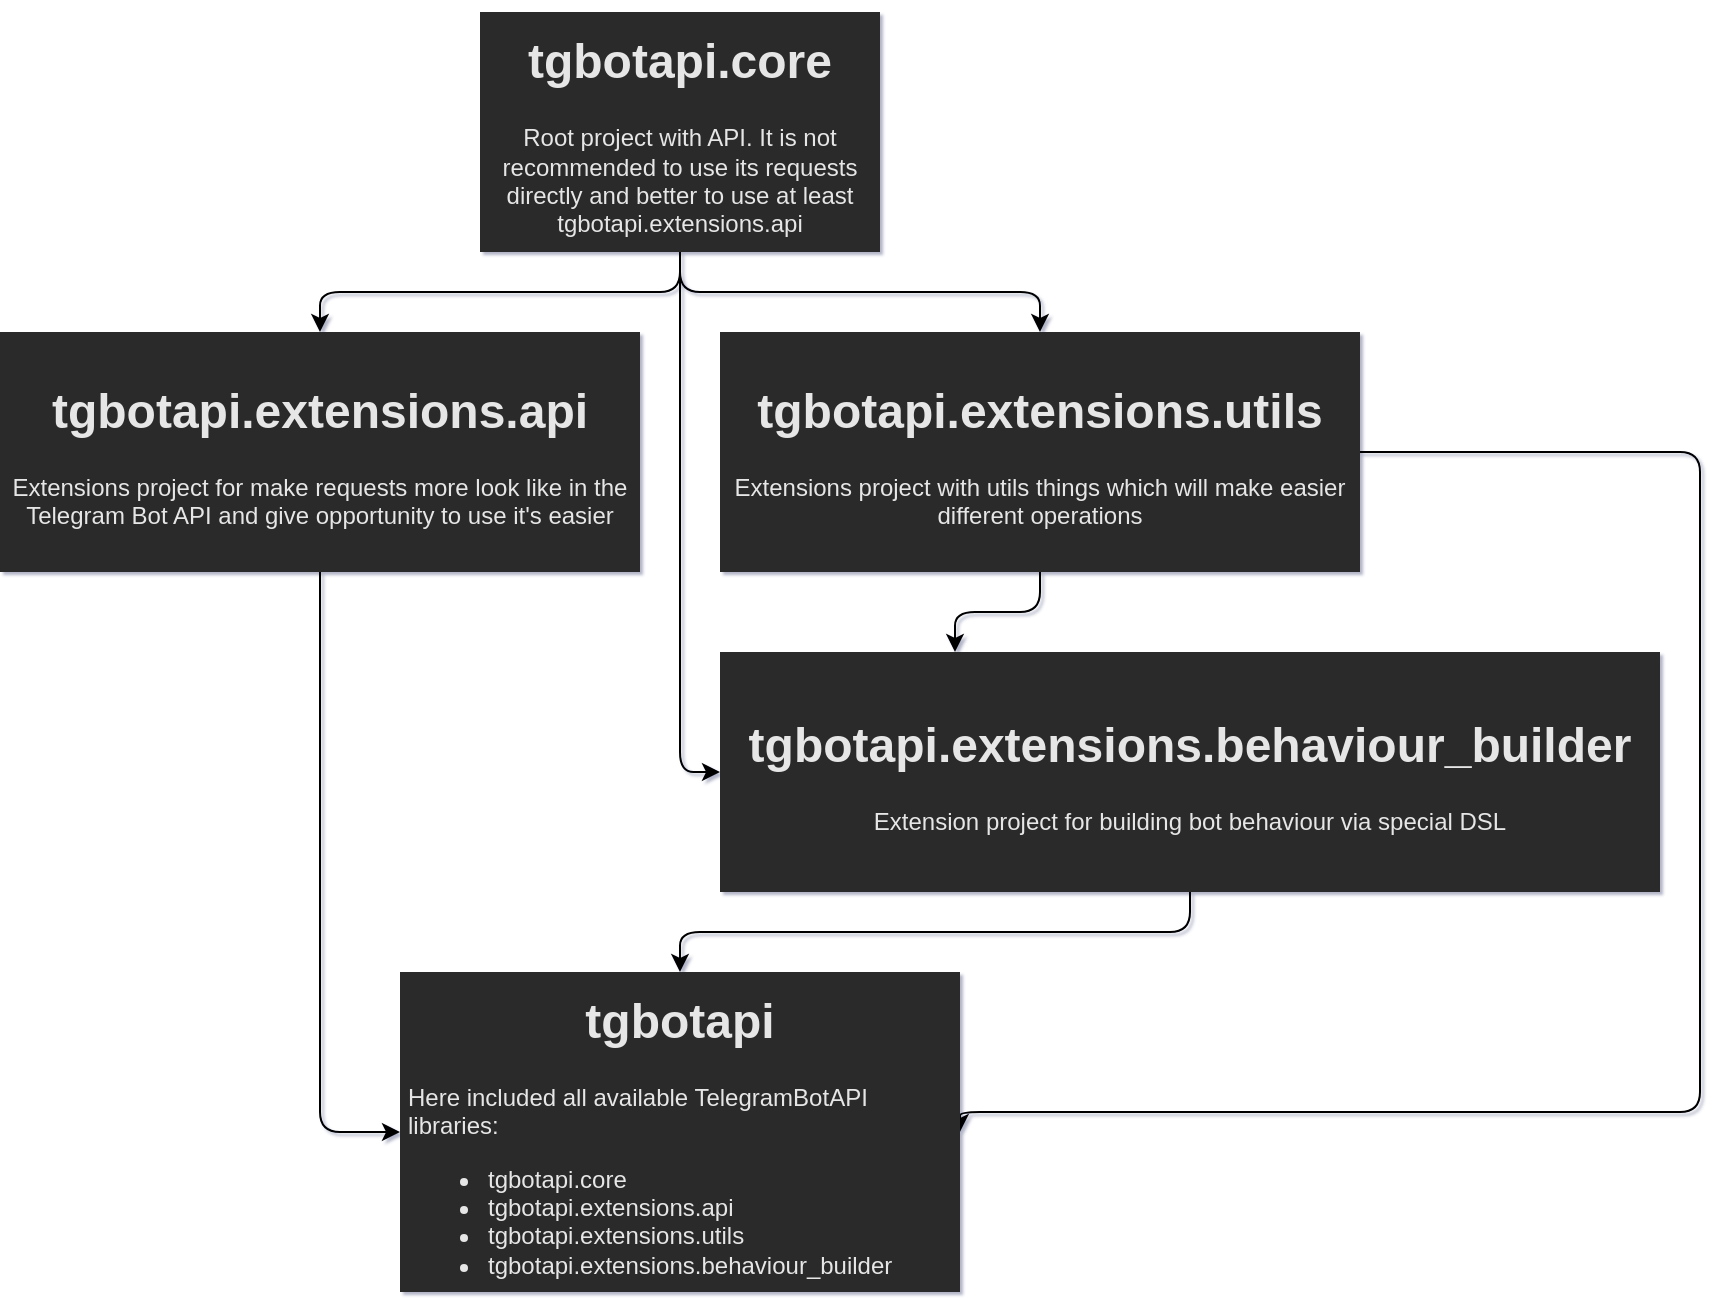 <mxfile version="14.7.4" type="embed"><diagram id="52__hkWDA9-3YNXNIhpc" name="Framework structure"><mxGraphModel dx="1020" dy="756" grid="1" gridSize="10" guides="1" tooltips="1" connect="1" arrows="1" fold="1" page="1" pageScale="1" pageWidth="850" pageHeight="1100" math="0" shadow="1"><root><mxCell id="0"/><mxCell id="1" parent="0"/><mxCell id="56" style="edgeStyle=orthogonalEdgeStyle;orthogonalLoop=1;jettySize=auto;html=1;entryX=0;entryY=0.5;entryDx=0;entryDy=0;" edge="1" parent="1" source="47" target="55"><mxGeometry relative="1" as="geometry"/></mxCell><mxCell id="47" value="&lt;h1&gt;&lt;span style=&quot;text-align: left&quot;&gt;&lt;span style=&quot;line-height: 28.8px&quot;&gt;&lt;b style=&quot;font-size: 24px&quot;&gt;tgbotapi.extensions.api&lt;/b&gt;&lt;/span&gt;&lt;/span&gt;&lt;/h1&gt;&lt;p&gt;&lt;span style=&quot;text-align: left&quot;&gt;Extensions project for make requests more look like in the Telegram Bot API and give opportunity to use it's easier&lt;/span&gt;&lt;/p&gt;" style="text;html=1;align=center;verticalAlign=middle;shadow=0;glass=0;spacing=5;whiteSpace=wrap;fillColor=#2a2a2a;fontColor=#E6E6E6;" vertex="1" parent="1"><mxGeometry y="200" width="320" height="120" as="geometry"/></mxCell><mxCell id="50" style="edgeStyle=orthogonalEdgeStyle;orthogonalLoop=1;jettySize=auto;html=1;entryX=0.5;entryY=0;entryDx=0;entryDy=0;" edge="1" parent="1" source="48" target="47"><mxGeometry relative="1" as="geometry"/></mxCell><mxCell id="51" style="edgeStyle=orthogonalEdgeStyle;orthogonalLoop=1;jettySize=auto;html=1;entryX=0.5;entryY=0;entryDx=0;entryDy=0;" edge="1" parent="1" source="48" target="49"><mxGeometry relative="1" as="geometry"/></mxCell><mxCell id="54" style="edgeStyle=orthogonalEdgeStyle;orthogonalLoop=1;jettySize=auto;html=1;entryX=0;entryY=0.5;entryDx=0;entryDy=0;" edge="1" parent="1" source="48" target="52"><mxGeometry relative="1" as="geometry"/></mxCell><mxCell id="48" value="&lt;p style=&quot;line-height: 140%&quot;&gt;&lt;/p&gt;&lt;h1&gt;&lt;span style=&quot;font-size: 24px&quot;&gt;&lt;b&gt;tgbotapi.core&lt;/b&gt;&lt;/span&gt;&lt;/h1&gt;&lt;p&gt;&lt;span style=&quot;font-size: 12px ; font-weight: normal&quot;&gt;Root project with API. It is not recommended to use its requests directly and better to use at least tgbotapi.extensions.api&lt;/span&gt;&lt;/p&gt;&lt;p&gt;&lt;/p&gt;" style="text;html=1;align=center;verticalAlign=middle;shadow=0;glass=0;spacing=5;whiteSpace=wrap;fillColor=#2a2a2a;fontColor=#E6E6E6;" vertex="1" parent="1"><mxGeometry x="240" y="40" width="200" height="120" as="geometry"/></mxCell><mxCell id="53" style="edgeStyle=orthogonalEdgeStyle;orthogonalLoop=1;jettySize=auto;html=1;entryX=0.25;entryY=0;entryDx=0;entryDy=0;" edge="1" parent="1" source="49" target="52"><mxGeometry relative="1" as="geometry"/></mxCell><mxCell id="58" style="edgeStyle=orthogonalEdgeStyle;orthogonalLoop=1;jettySize=auto;html=1;entryX=1;entryY=0.5;entryDx=0;entryDy=0;" edge="1" parent="1" source="49" target="55"><mxGeometry relative="1" as="geometry"><Array as="points"><mxPoint x="850" y="260"/><mxPoint x="850" y="590"/></Array></mxGeometry></mxCell><mxCell id="49" value="&lt;h1&gt;&lt;span style=&quot;text-align: left&quot;&gt;&lt;span style=&quot;line-height: 28.8px&quot;&gt;&lt;b style=&quot;font-size: 24px&quot;&gt;tgbotapi.extensions.utils&lt;/b&gt;&lt;/span&gt;&lt;/span&gt;&lt;/h1&gt;&lt;p&gt;Extensions project with utils things which will make easier different operations&lt;br&gt;&lt;/p&gt;" style="text;html=1;align=center;verticalAlign=middle;shadow=0;glass=0;spacing=5;whiteSpace=wrap;fillColor=#2a2a2a;fontColor=#E6E6E6;" vertex="1" parent="1"><mxGeometry x="360" y="200" width="320" height="120" as="geometry"/></mxCell><mxCell id="57" style="edgeStyle=orthogonalEdgeStyle;orthogonalLoop=1;jettySize=auto;html=1;entryX=0.5;entryY=0;entryDx=0;entryDy=0;" edge="1" parent="1" source="52" target="55"><mxGeometry relative="1" as="geometry"/></mxCell><mxCell id="52" value="&lt;h1 style=&quot;text-align: left&quot;&gt;&lt;span style=&quot;font-size: 24px&quot;&gt;&lt;b&gt;tgbotapi.extensions.behaviour_builder&lt;/b&gt;&lt;/span&gt;&lt;/h1&gt;&lt;p&gt;&lt;span style=&quot;font-size: 12px ; font-weight: 400&quot;&gt;Extension project for building bot behaviour via special DSL&lt;/span&gt;&lt;/p&gt;" style="text;html=1;align=center;verticalAlign=middle;shadow=0;glass=0;spacing=5;whiteSpace=wrap;fillColor=#2a2a2a;fontColor=#E6E6E6;" vertex="1" parent="1"><mxGeometry x="360" y="360" width="470" height="120" as="geometry"/></mxCell><mxCell id="55" value="&lt;p style=&quot;line-height: 140%&quot;&gt;&lt;/p&gt;&lt;h1&gt;&lt;span style=&quot;font-size: 24px&quot;&gt;&lt;b&gt;tgbotapi&lt;/b&gt;&lt;/span&gt;&lt;/h1&gt;&lt;p style=&quot;text-align: left&quot;&gt;Here included all available TelegramBotAPI libraries:&lt;/p&gt;&lt;p&gt;&lt;/p&gt;&lt;ul&gt;&lt;li style=&quot;text-align: left&quot;&gt;tgbotapi.core&lt;/li&gt;&lt;li style=&quot;text-align: left&quot;&gt;tgbotapi.extensions.api&lt;/li&gt;&lt;li style=&quot;text-align: left&quot;&gt;tgbotapi.extensions.utils&lt;/li&gt;&lt;li style=&quot;text-align: left&quot;&gt;tgbotapi.extensions.behaviour_builder&lt;/li&gt;&lt;/ul&gt;&lt;p&gt;&lt;/p&gt;&lt;p&gt;&lt;/p&gt;" style="text;html=1;align=center;verticalAlign=middle;shadow=0;glass=0;spacing=5;whiteSpace=wrap;fillColor=#2a2a2a;fontColor=#E6E6E6;" vertex="1" parent="1"><mxGeometry x="200" y="520" width="280" height="160" as="geometry"/></mxCell></root></mxGraphModel></diagram></mxfile>